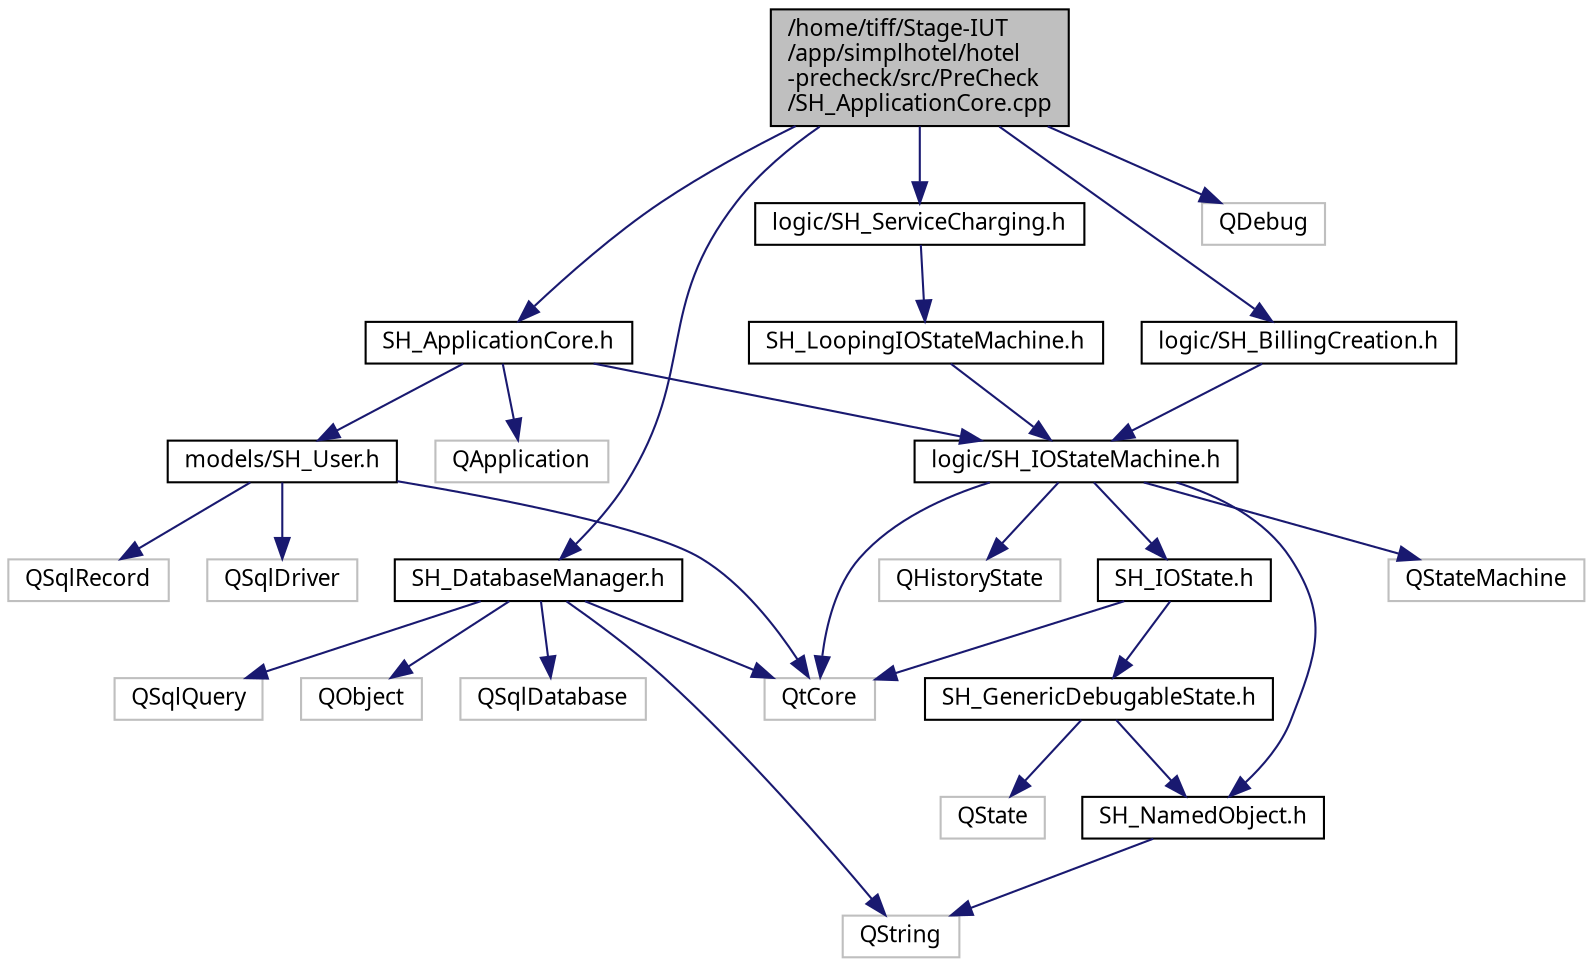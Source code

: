 digraph "/home/tiff/Stage-IUT/app/simplhotel/hotel-precheck/src/PreCheck/SH_ApplicationCore.cpp"
{
 // INTERACTIVE_SVG=YES
  bgcolor="transparent";
  edge [fontname="Verdana",fontsize="11",labelfontname="Verdana",labelfontsize="11"];
  node [fontname="Verdana",fontsize="11",shape=record];
  Node1 [label="/home/tiff/Stage-IUT\l/app/simplhotel/hotel\l-precheck/src/PreCheck\l/SH_ApplicationCore.cpp",height=0.2,width=0.4,color="black", fillcolor="grey75", style="filled" fontcolor="black"];
  Node1 -> Node2 [color="midnightblue",fontsize="11",style="solid",fontname="Verdana"];
  Node2 [label="SH_ApplicationCore.h",height=0.2,width=0.4,color="black",URL="$SH__ApplicationCore_8h.html"];
  Node2 -> Node3 [color="midnightblue",fontsize="11",style="solid",fontname="Verdana"];
  Node3 [label="models/SH_User.h",height=0.2,width=0.4,color="black",URL="$SH__User_8h.html"];
  Node3 -> Node4 [color="midnightblue",fontsize="11",style="solid",fontname="Verdana"];
  Node4 [label="QSqlRecord",height=0.2,width=0.4,color="grey75"];
  Node3 -> Node5 [color="midnightblue",fontsize="11",style="solid",fontname="Verdana"];
  Node5 [label="QSqlDriver",height=0.2,width=0.4,color="grey75"];
  Node3 -> Node6 [color="midnightblue",fontsize="11",style="solid",fontname="Verdana"];
  Node6 [label="QtCore",height=0.2,width=0.4,color="grey75"];
  Node2 -> Node7 [color="midnightblue",fontsize="11",style="solid",fontname="Verdana"];
  Node7 [label="QApplication",height=0.2,width=0.4,color="grey75"];
  Node2 -> Node8 [color="midnightblue",fontsize="11",style="solid",fontname="Verdana"];
  Node8 [label="logic/SH_IOStateMachine.h",height=0.2,width=0.4,color="black",URL="$SH__IOStateMachine_8h.html"];
  Node8 -> Node9 [color="midnightblue",fontsize="11",style="solid",fontname="Verdana"];
  Node9 [label="QStateMachine",height=0.2,width=0.4,color="grey75"];
  Node8 -> Node10 [color="midnightblue",fontsize="11",style="solid",fontname="Verdana"];
  Node10 [label="QHistoryState",height=0.2,width=0.4,color="grey75"];
  Node8 -> Node6 [color="midnightblue",fontsize="11",style="solid",fontname="Verdana"];
  Node8 -> Node11 [color="midnightblue",fontsize="11",style="solid",fontname="Verdana"];
  Node11 [label="SH_NamedObject.h",height=0.2,width=0.4,color="black",URL="$SH__NamedObject_8h.html"];
  Node11 -> Node12 [color="midnightblue",fontsize="11",style="solid",fontname="Verdana"];
  Node12 [label="QString",height=0.2,width=0.4,color="grey75"];
  Node8 -> Node13 [color="midnightblue",fontsize="11",style="solid",fontname="Verdana"];
  Node13 [label="SH_IOState.h",height=0.2,width=0.4,color="black",URL="$SH__IOState_8h.html"];
  Node13 -> Node14 [color="midnightblue",fontsize="11",style="solid",fontname="Verdana"];
  Node14 [label="SH_GenericDebugableState.h",height=0.2,width=0.4,color="black",URL="$SH__GenericDebugableState_8h.html"];
  Node14 -> Node15 [color="midnightblue",fontsize="11",style="solid",fontname="Verdana"];
  Node15 [label="QState",height=0.2,width=0.4,color="grey75"];
  Node14 -> Node11 [color="midnightblue",fontsize="11",style="solid",fontname="Verdana"];
  Node13 -> Node6 [color="midnightblue",fontsize="11",style="solid",fontname="Verdana"];
  Node1 -> Node16 [color="midnightblue",fontsize="11",style="solid",fontname="Verdana"];
  Node16 [label="QDebug",height=0.2,width=0.4,color="grey75"];
  Node1 -> Node17 [color="midnightblue",fontsize="11",style="solid",fontname="Verdana"];
  Node17 [label="SH_DatabaseManager.h",height=0.2,width=0.4,color="black",URL="$SH__DatabaseManager_8h.html"];
  Node17 -> Node18 [color="midnightblue",fontsize="11",style="solid",fontname="Verdana"];
  Node18 [label="QSqlDatabase",height=0.2,width=0.4,color="grey75"];
  Node17 -> Node12 [color="midnightblue",fontsize="11",style="solid",fontname="Verdana"];
  Node17 -> Node19 [color="midnightblue",fontsize="11",style="solid",fontname="Verdana"];
  Node19 [label="QSqlQuery",height=0.2,width=0.4,color="grey75"];
  Node17 -> Node20 [color="midnightblue",fontsize="11",style="solid",fontname="Verdana"];
  Node20 [label="QObject",height=0.2,width=0.4,color="grey75"];
  Node17 -> Node6 [color="midnightblue",fontsize="11",style="solid",fontname="Verdana"];
  Node1 -> Node21 [color="midnightblue",fontsize="11",style="solid",fontname="Verdana"];
  Node21 [label="logic/SH_ServiceCharging.h",height=0.2,width=0.4,color="black",URL="$SH__ServiceCharging_8h.html"];
  Node21 -> Node22 [color="midnightblue",fontsize="11",style="solid",fontname="Verdana"];
  Node22 [label="SH_LoopingIOStateMachine.h",height=0.2,width=0.4,color="black",URL="$SH__LoopingIOStateMachine_8h.html"];
  Node22 -> Node8 [color="midnightblue",fontsize="11",style="solid",fontname="Verdana"];
  Node1 -> Node23 [color="midnightblue",fontsize="11",style="solid",fontname="Verdana"];
  Node23 [label="logic/SH_BillingCreation.h",height=0.2,width=0.4,color="black",URL="$SH__BillingCreation_8h.html"];
  Node23 -> Node8 [color="midnightblue",fontsize="11",style="solid",fontname="Verdana"];
}
